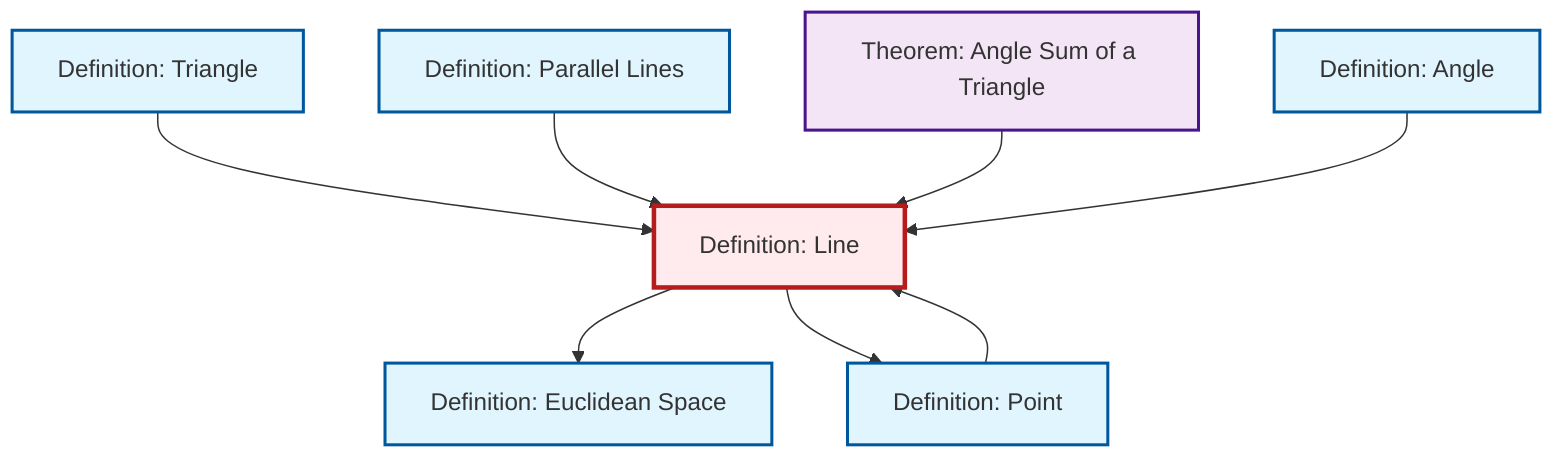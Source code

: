 graph TD
    classDef definition fill:#e1f5fe,stroke:#01579b,stroke-width:2px
    classDef theorem fill:#f3e5f5,stroke:#4a148c,stroke-width:2px
    classDef axiom fill:#fff3e0,stroke:#e65100,stroke-width:2px
    classDef example fill:#e8f5e9,stroke:#1b5e20,stroke-width:2px
    classDef current fill:#ffebee,stroke:#b71c1c,stroke-width:3px
    def-angle["Definition: Angle"]:::definition
    def-euclidean-space["Definition: Euclidean Space"]:::definition
    def-line["Definition: Line"]:::definition
    def-parallel["Definition: Parallel Lines"]:::definition
    def-point["Definition: Point"]:::definition
    thm-angle-sum-triangle["Theorem: Angle Sum of a Triangle"]:::theorem
    def-triangle["Definition: Triangle"]:::definition
    def-triangle --> def-line
    def-parallel --> def-line
    thm-angle-sum-triangle --> def-line
    def-angle --> def-line
    def-point --> def-line
    def-line --> def-euclidean-space
    def-line --> def-point
    class def-line current
